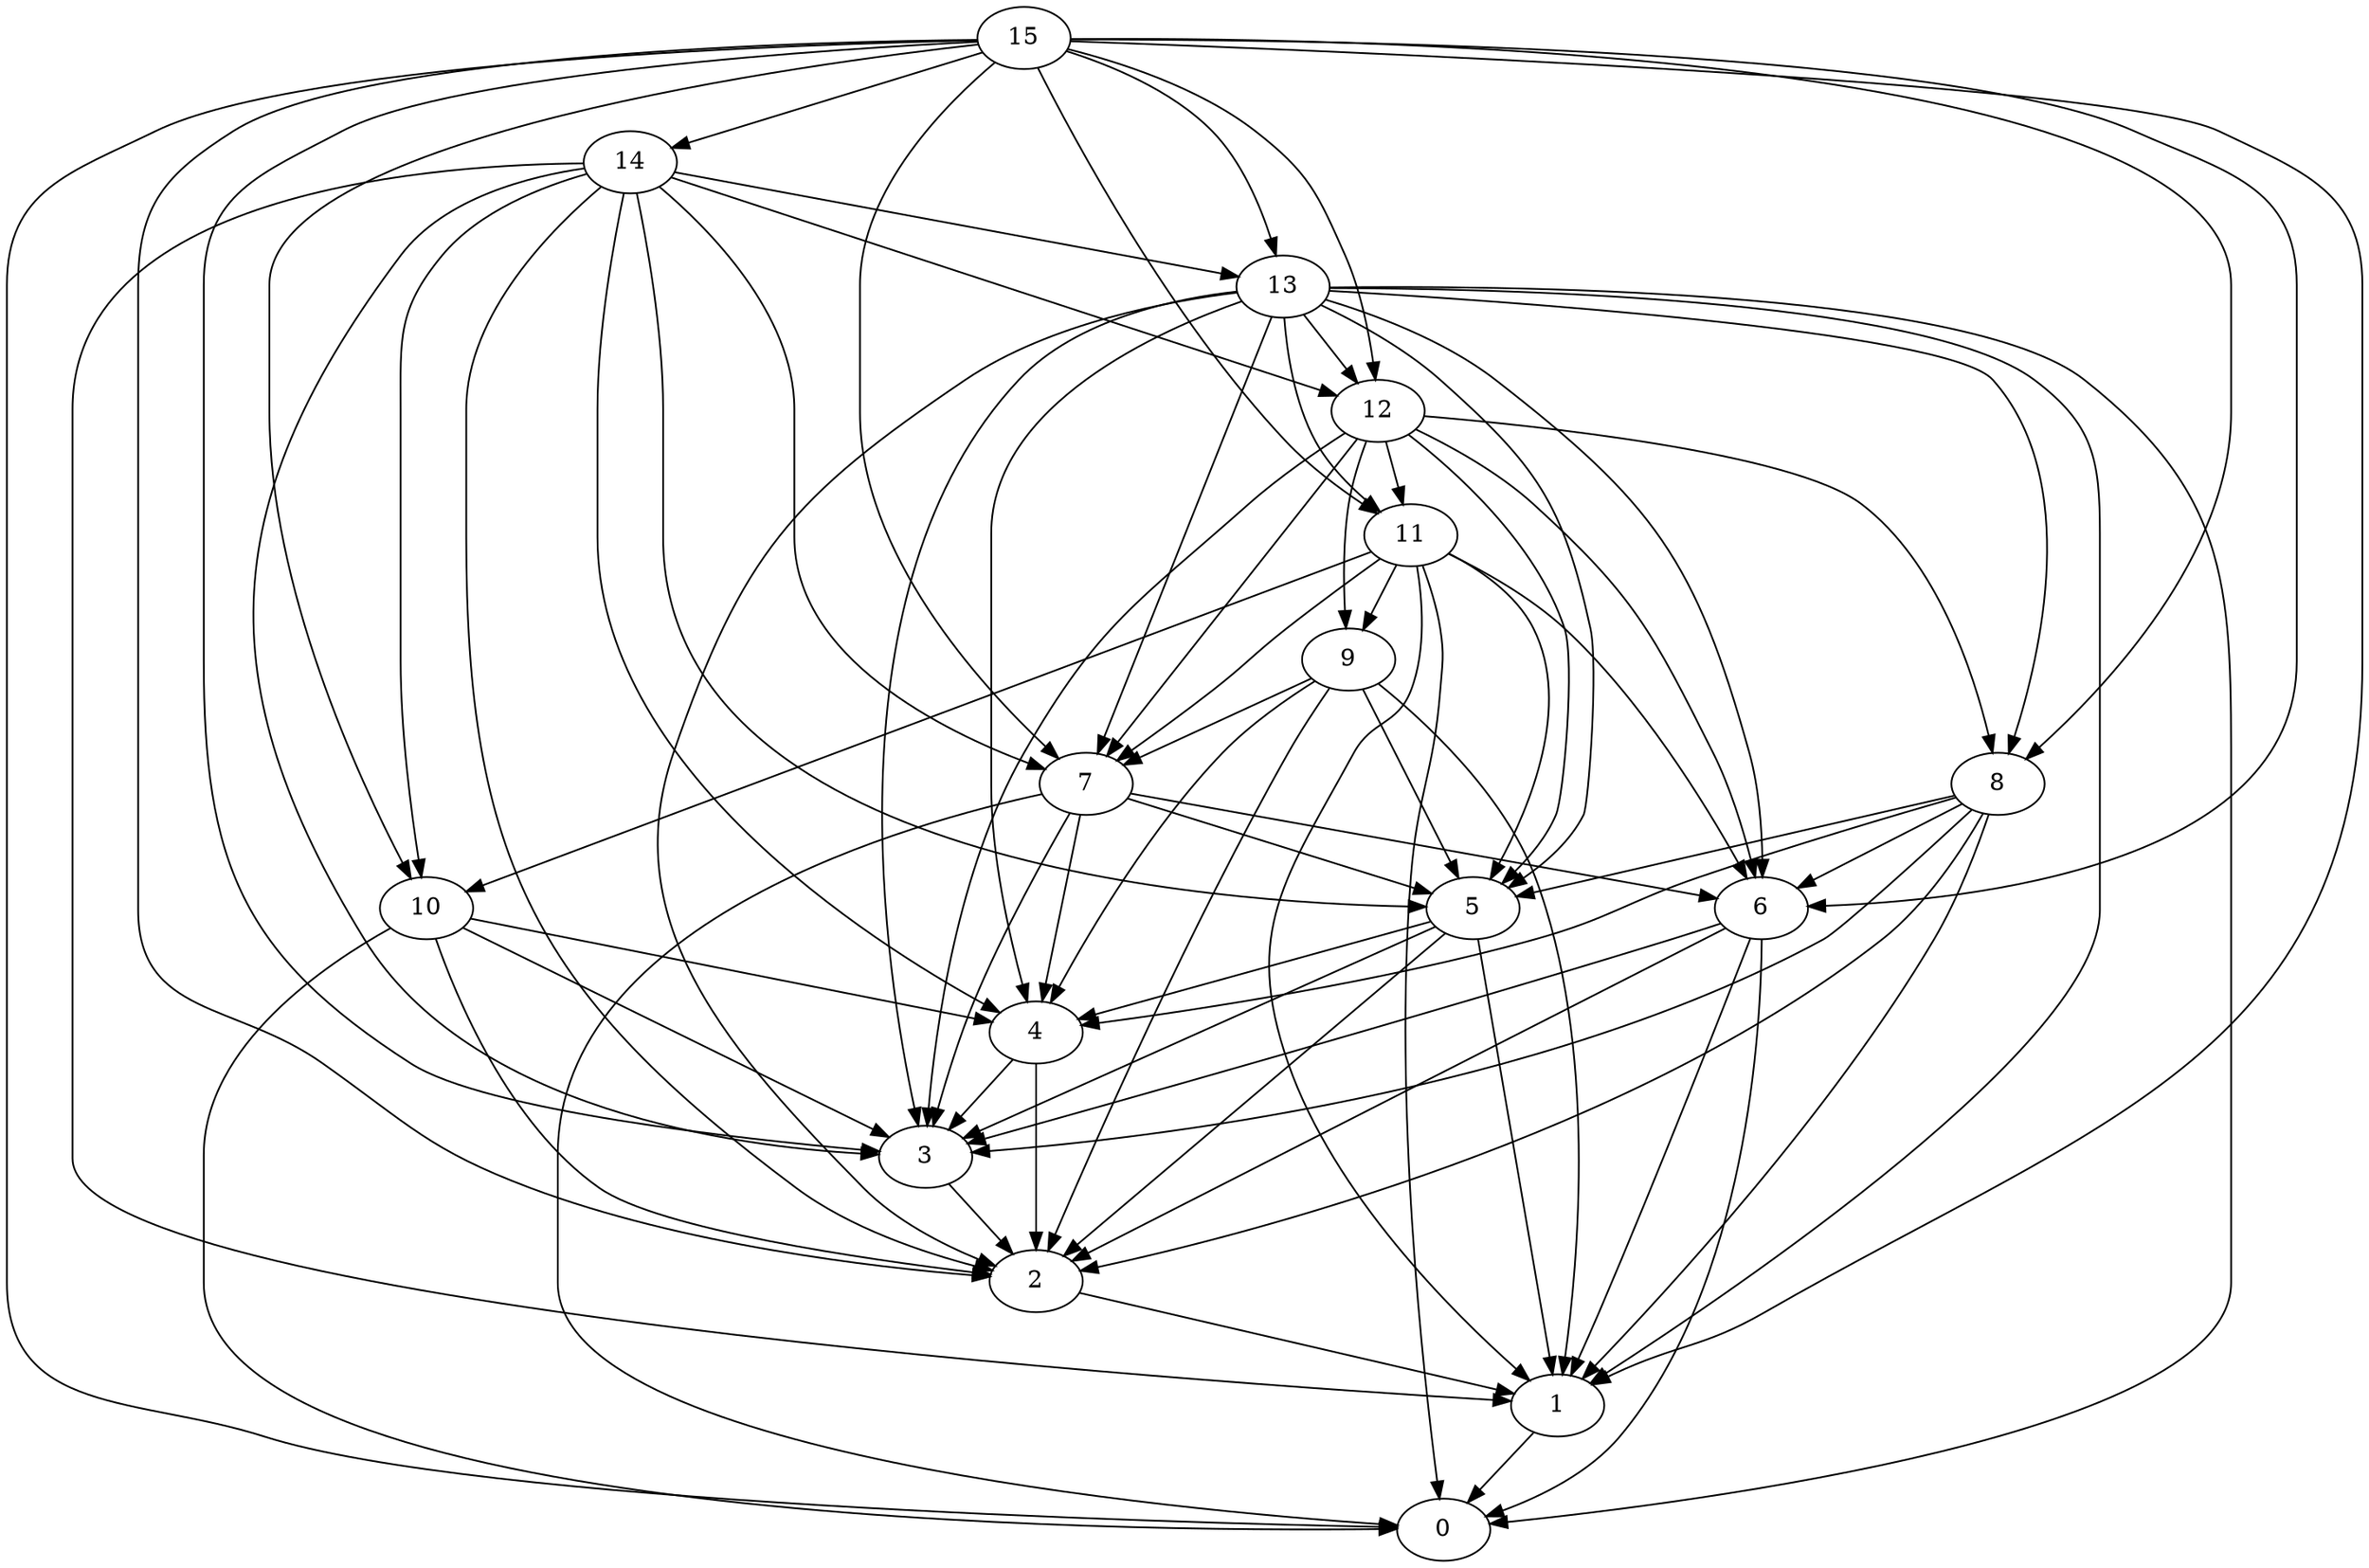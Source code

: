 digraph "Random_Nodes_16_Density_4.94_CCR_1.00_WeightType_Random_Homogeneous-2" {
15 [Weight=40];
14 [Weight=10];
13 [Weight=40];
12 [Weight=25];
11 [Weight=50];
9 [Weight=25];
7 [Weight=45];
8 [Weight=10];
5 [Weight=40];
10 [Weight=35];
6 [Weight=25];
4 [Weight=15];
3 [Weight=20];
2 [Weight=15];
1 [Weight=25];
0 [Weight=45];
7 -> 0 [Weight=6];
11 -> 1 [Weight=8];
13 -> 1 [Weight=2];
15 -> 8 [Weight=10];
15 -> 3 [Weight=2];
15 -> 6 [Weight=7];
5 -> 3 [Weight=9];
5 -> 4 [Weight=9];
14 -> 13 [Weight=9];
11 -> 7 [Weight=7];
12 -> 7 [Weight=6];
11 -> 0 [Weight=2];
9 -> 5 [Weight=3];
15 -> 7 [Weight=6];
10 -> 4 [Weight=3];
9 -> 4 [Weight=3];
9 -> 7 [Weight=9];
3 -> 2 [Weight=5];
1 -> 0 [Weight=5];
11 -> 6 [Weight=9];
14 -> 5 [Weight=6];
14 -> 7 [Weight=2];
8 -> 3 [Weight=8];
4 -> 2 [Weight=5];
2 -> 1 [Weight=5];
15 -> 1 [Weight=10];
13 -> 4 [Weight=3];
15 -> 11 [Weight=3];
12 -> 3 [Weight=7];
13 -> 2 [Weight=9];
14 -> 3 [Weight=2];
13 -> 7 [Weight=5];
15 -> 14 [Weight=7];
7 -> 6 [Weight=10];
12 -> 9 [Weight=6];
11 -> 9 [Weight=7];
14 -> 10 [Weight=9];
12 -> 5 [Weight=7];
13 -> 8 [Weight=7];
13 -> 11 [Weight=4];
14 -> 12 [Weight=8];
14 -> 2 [Weight=4];
8 -> 5 [Weight=6];
11 -> 5 [Weight=5];
14 -> 1 [Weight=9];
6 -> 2 [Weight=2];
10 -> 3 [Weight=4];
15 -> 10 [Weight=2];
10 -> 2 [Weight=6];
15 -> 0 [Weight=7];
6 -> 3 [Weight=8];
6 -> 0 [Weight=6];
13 -> 6 [Weight=2];
8 -> 1 [Weight=5];
13 -> 0 [Weight=3];
13 -> 3 [Weight=10];
6 -> 1 [Weight=10];
13 -> 5 [Weight=4];
12 -> 8 [Weight=5];
8 -> 4 [Weight=5];
7 -> 4 [Weight=2];
4 -> 3 [Weight=10];
14 -> 4 [Weight=3];
9 -> 1 [Weight=6];
8 -> 6 [Weight=5];
7 -> 3 [Weight=3];
5 -> 2 [Weight=5];
13 -> 12 [Weight=5];
11 -> 10 [Weight=6];
15 -> 12 [Weight=3];
7 -> 5 [Weight=6];
9 -> 2 [Weight=3];
15 -> 2 [Weight=10];
5 -> 1 [Weight=5];
12 -> 6 [Weight=8];
15 -> 13 [Weight=10];
12 -> 11 [Weight=9];
8 -> 2 [Weight=2];
10 -> 0 [Weight=10];
}
